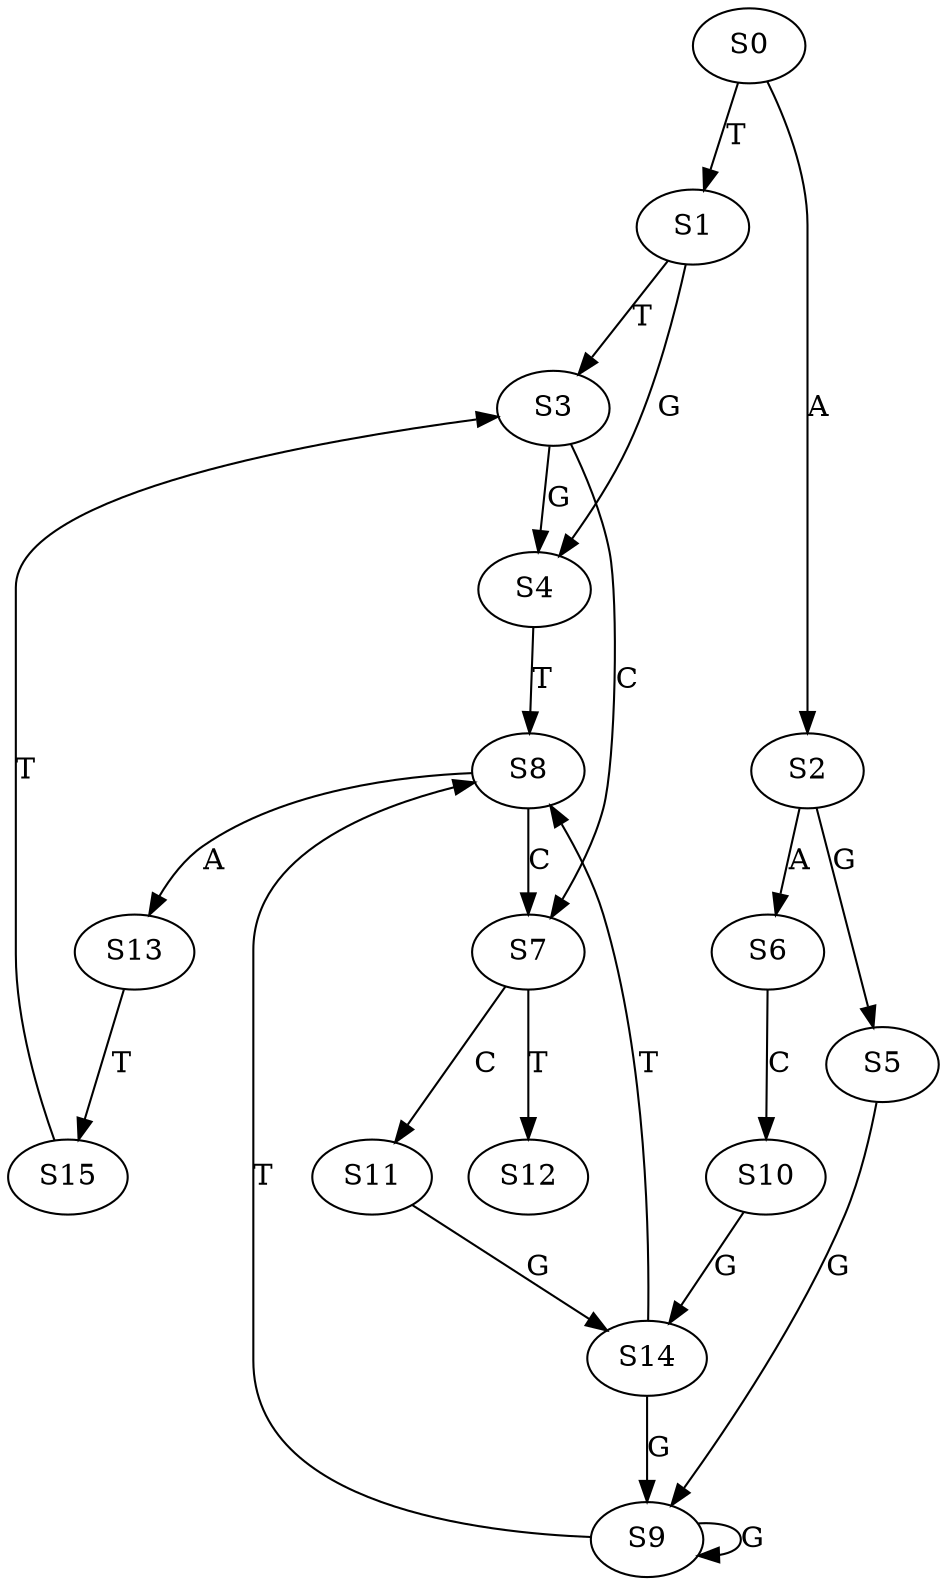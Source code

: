 strict digraph  {
	S0 -> S1 [ label = T ];
	S0 -> S2 [ label = A ];
	S1 -> S3 [ label = T ];
	S1 -> S4 [ label = G ];
	S2 -> S5 [ label = G ];
	S2 -> S6 [ label = A ];
	S3 -> S7 [ label = C ];
	S3 -> S4 [ label = G ];
	S4 -> S8 [ label = T ];
	S5 -> S9 [ label = G ];
	S6 -> S10 [ label = C ];
	S7 -> S11 [ label = C ];
	S7 -> S12 [ label = T ];
	S8 -> S13 [ label = A ];
	S8 -> S7 [ label = C ];
	S9 -> S8 [ label = T ];
	S9 -> S9 [ label = G ];
	S10 -> S14 [ label = G ];
	S11 -> S14 [ label = G ];
	S13 -> S15 [ label = T ];
	S14 -> S8 [ label = T ];
	S14 -> S9 [ label = G ];
	S15 -> S3 [ label = T ];
}
